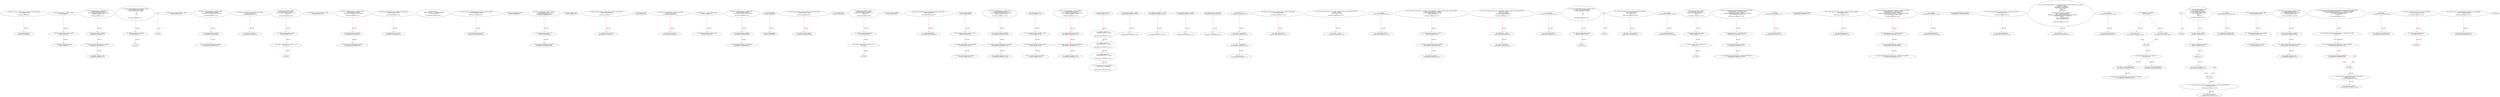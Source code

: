digraph  {
13 [label="2_ function my_func_unchk35(address payable dst) public payable{\n        dst.send(msg.value);\n    }\n13-function_definition-3-5", method="my_func_unchk35(address payable dst)", type_label=function_definition];
22 [label="3_ dst.send(msg.value);\n22-expression_statement-4-4", method="my_func_unchk35(address payable dst)", type_label=expression_statement];
37 [label="6_ bool public payedOut_unchk44 = false;\n37-new_variable-7-7", method="", type_label=new_variable];
44 [label="7_ address payable public winner_unchk44;\n44-new_variable-8-8", method="", type_label=new_variable];
49 [label="8_ uint public winAmount_unchk44;\n49-new_variable-9-9", method="", type_label=new_variable];
54 [label="9_ function sendToWinner_unchk44() public {\n        require(!payedOut_unchk44);\n        winner_unchk44.send(winAmount_unchk44);\n        payedOut_unchk44 = true;\n    }\n54-function_definition-10-14", method="sendToWinner_unchk44()", type_label=function_definition];
58 [label="10_ require(!payedOut_unchk44);\n58-expression_statement-11-11", method="sendToWinner_unchk44()", type_label=expression_statement];
64 [label="11_ winner_unchk44.send(winAmount_unchk44);\n64-expression_statement-12-12", method="sendToWinner_unchk44()", type_label=expression_statement];
71 [label="12_ payedOut_unchk44 = true;\n71-expression_statement-13-13", method="sendToWinner_unchk44()", type_label=expression_statement];
82 [label="15_ function UncheckedExternalCall_unchk40 () public\n{  address payable addr_unchk40;\n   if (! addr_unchk40.send (2 ether))  \n      { \n      }\n	else\n      { \n      }\n}\n82-function_definition-16-24", method="UncheckedExternalCall_unchk40()", type_label=function_definition];
86 [label="16_ address payable addr_unchk40;\n86-new_variable-17-17", method="UncheckedExternalCall_unchk40()", type_label=new_variable];
91 [label="17_ if\n91-if-18-23", method="UncheckedExternalCall_unchk40()", type_label=if];
1355 [label="17_ end_if", method="UncheckedExternalCall_unchk40()", type_label=end_if];
104 [label="25_ bool public payedOut_unchk33 = false;\n104-new_variable-26-26", method="", type_label=new_variable];
111 [label="26_ function withdrawLeftOver_unchk33() public {\n        require(payedOut_unchk33);\n        msg.sender.send(address(this).balance);\n    }\n111-function_definition-27-30", method="withdrawLeftOver_unchk33()", type_label=function_definition];
115 [label="27_ require(payedOut_unchk33);\n115-expression_statement-28-28", method="withdrawLeftOver_unchk33()", type_label=expression_statement];
120 [label="28_ msg.sender.send(address(this).balance);\n120-expression_statement-29-29", method="withdrawLeftOver_unchk33()", type_label=expression_statement];
139 [label="31_ function bug_unchk27(address payable addr) public\n      {addr.send (42 ether); }\n139-function_definition-32-33", method="bug_unchk27(address payable addr)", type_label=function_definition];
147 [label="32_ addr.send (42 ether);\n147-expression_statement-33-33", method="bug_unchk27(address payable addr)", type_label=expression_statement];
161 [label="34_ function bug_unchk31() public{\naddress payable addr_unchk31;\nif (!addr_unchk31.send (10 ether) || 1==1)\n	{revert();}\n}\n161-function_definition-35-39", method="bug_unchk31()", type_label=function_definition];
165 [label="35_ address payable addr_unchk31;\n165-new_variable-36-36", method="bug_unchk31()", type_label=new_variable];
170 [label="36_ if_!addr_unchk31.send (10 ether) || 1==1\n170-if-37-38", method="bug_unchk31()", type_label=if];
1434 [label="36_ end_if", method="bug_unchk31()", type_label=end_if];
196 [label="40_ bool public payedOut_unchk45 = false;\n196-new_variable-41-41", method="", type_label=new_variable];
203 [label="41_ function withdrawLeftOver_unchk45() public {\n        require(payedOut_unchk45);\n        msg.sender.send(address(this).balance);\n    }\n203-function_definition-42-45", method="withdrawLeftOver_unchk45()", type_label=function_definition];
207 [label="42_ require(payedOut_unchk45);\n207-expression_statement-43-43", method="withdrawLeftOver_unchk45()", type_label=expression_statement];
212 [label="43_ msg.sender.send(address(this).balance);\n212-expression_statement-44-44", method="withdrawLeftOver_unchk45()", type_label=expression_statement];
235 [label="46_ function callnotchecked_unchk13(address callee) public {\n    callee.call.value(1 ether);\n  }\n235-function_definition-47-49", method="callnotchecked_unchk13(address callee)", type_label=function_definition];
243 [label="47_ callee.call.value(1 ether);\n243-expression_statement-48-48", method="callnotchecked_unchk13(address callee)", type_label=expression_statement];
272 [label="58_ struct Guess {\n        mapping (address => PaidStatus) players;\n        uint guesses_number;\n    }\n272-expression_statement-59-62", method="Guess()", type_label=expression_statement];
285 [label="62_ function my_func_uncheck48(address payable dst) public payable{\n        dst.call.value(msg.value)(\"\");\n    }\n285-function_definition-63-65", method="my_func_uncheck48(address payable dst)", type_label=function_definition];
294 [label="63_ dst.call.value(msg.value)(\"\");\n294-expression_statement-64-64", method="my_func_uncheck48(address payable dst)", type_label=expression_statement];
309 [label="65_ address payable public owner;\n309-new_variable-66-66", method="", type_label=new_variable];
314 [label="66_ function withdrawBal_unchk17 () public{\n	uint64 Balances_unchk17 = 0;\n	msg.sender.send(Balances_unchk17);}\n314-function_definition-67-69", method="withdrawBal_unchk17()", type_label=function_definition];
318 [label="67_ uint64 Balances_unchk17 = 0;\n318-new_variable-68-68", method="withdrawBal_unchk17()", type_label=new_variable];
324 [label="68_ msg.sender.send(Balances_unchk17);\n324-expression_statement-69-69", method="withdrawBal_unchk17()", type_label=expression_statement];
333 [label="69_ address public oracle;\n333-new_variable-70-70", method="", type_label=new_variable];
338 [label="70_ function callnotchecked_unchk37(address payable callee) public {\n    callee.call.value(1 ether);\n  }\n338-function_definition-71-73", method="callnotchecked_unchk37(address payable callee)", type_label=function_definition];
346 [label="71_ callee.call.value(1 ether);\n346-expression_statement-72-72", method="callnotchecked_unchk37(address payable callee)", type_label=expression_statement];
356 [label="73_ State public state;\n356-new_variable-74-74", method="", type_label=new_variable];
362 [label="74_ function bug_unchk3(address payable addr) public\n      {addr.send (42 ether); }\n362-function_definition-75-76", method="bug_unchk3(address payable addr)", type_label=function_definition];
370 [label="75_ addr.send (42 ether);\n370-expression_statement-76-76", method="bug_unchk3(address payable addr)", type_label=expression_statement];
378 [label="76_ mapping (uint => Guess) public guesses;\n378-new_variable-77-77", method="", type_label=new_variable];
386 [label="77_ bool public payedOut_unchk9 = false;\n386-new_variable-78-78", method="", type_label=new_variable];
393 [label="78_ function withdrawLeftOver_unchk9() public {\n        require(payedOut_unchk9);\n        msg.sender.send(address(this).balance);\n    }\n393-function_definition-79-82", method="withdrawLeftOver_unchk9()", type_label=function_definition];
397 [label="79_ require(payedOut_unchk9);\n397-expression_statement-80-80", method="withdrawLeftOver_unchk9()", type_label=expression_statement];
402 [label="80_ msg.sender.send(address(this).balance);\n402-expression_statement-81-81", method="withdrawLeftOver_unchk9()", type_label=expression_statement];
415 [label="82_ uint256 public bet;\n415-new_variable-83-83", method="", type_label=new_variable];
420 [label="83_ uint256 splitJackpot;\n420-new_variable-84-84", method="", type_label=new_variable];
424 [label="84_ function callnotchecked_unchk25(address payable callee) public {\n    callee.call.value(1 ether);\n  }\n424-function_definition-85-87", method="callnotchecked_unchk25(address payable callee)", type_label=function_definition];
432 [label="85_ callee.call.value(1 ether);\n432-expression_statement-86-86", method="callnotchecked_unchk25(address payable callee)", type_label=expression_statement];
442 [label="87_ uint public result;\n442-new_variable-88-88", method="", type_label=new_variable];
447 [label="88_ function bug_unchk19() public{\naddress payable addr_unchk19;\nif (!addr_unchk19.send (10 ether) || 1==1)\n	{revert();}\n}\n447-function_definition-89-93", method="bug_unchk19()", type_label=function_definition];
451 [label="89_ address payable addr_unchk19;\n451-new_variable-90-90", method="bug_unchk19()", type_label=new_variable];
456 [label="90_ if_!addr_unchk19.send (10 ether) || 1==1\n456-if-91-92", method="bug_unchk19()", type_label=if];
1720 [label="90_ end_if", method="bug_unchk19()", type_label=end_if];
472 [label="93_ uint256 public initialPrice;\n472-new_variable-94-94", method="", type_label=new_variable];
477 [label="94_ function unhandledsend_unchk26(address payable callee) public {\n    callee.send(5 ether);\n  }\n477-function_definition-95-97", method="unhandledsend_unchk26(address payable callee)", type_label=function_definition];
485 [label="95_ callee.send(5 ether);\n485-expression_statement-96-96", method="unhandledsend_unchk26(address payable callee)", type_label=expression_statement];
493 [label="97_ uint256 public finalPrice;\n493-new_variable-98-98", method="", type_label=new_variable];
498 [label="98_ bool public payedOut_unchk20 = false;\n498-new_variable-99-99", method="", type_label=new_variable];
505 [label="99_ address payable public winner_unchk20;\n505-new_variable-100-100", method="", type_label=new_variable];
510 [label="100_ uint public winAmount_unchk20;\n510-new_variable-101-101", method="", type_label=new_variable];
515 [label="101_ function sendToWinner_unchk20() public {\n        require(!payedOut_unchk20);\n        winner_unchk20.send(winAmount_unchk20);\n        payedOut_unchk20 = true;\n    }\n515-function_definition-102-106", method="sendToWinner_unchk20()", type_label=function_definition];
519 [label="102_ require(!payedOut_unchk20);\n519-expression_statement-103-103", method="sendToWinner_unchk20()", type_label=expression_statement];
525 [label="103_ winner_unchk20.send(winAmount_unchk20);\n525-expression_statement-104-104", method="sendToWinner_unchk20()", type_label=expression_statement];
532 [label="104_ payedOut_unchk20 = true;\n532-expression_statement-105-105", method="sendToWinner_unchk20()", type_label=expression_statement];
537 [label="106_ uint constant UP = 1;\n537-new_variable-107-107", method="", type_label=new_variable];
542 [label="107_ bool public payedOut_unchk32 = false;\n542-new_variable-108-108", method="", type_label=new_variable];
549 [label="108_ address payable public winner_unchk32;\n549-new_variable-109-109", method="", type_label=new_variable];
554 [label="109_ uint public winAmount_unchk32;\n554-new_variable-110-110", method="", type_label=new_variable];
559 [label="110_ function sendToWinner_unchk32() public {\n        require(!payedOut_unchk32);\n        winner_unchk32.send(winAmount_unchk32);\n        payedOut_unchk32 = true;\n    }\n559-function_definition-111-115", method="sendToWinner_unchk32()", type_label=function_definition];
563 [label="111_ require(!payedOut_unchk32);\n563-expression_statement-112-112", method="sendToWinner_unchk32()", type_label=expression_statement];
569 [label="112_ winner_unchk32.send(winAmount_unchk32);\n569-expression_statement-113-113", method="sendToWinner_unchk32()", type_label=expression_statement];
576 [label="113_ payedOut_unchk32 = true;\n576-expression_statement-114-114", method="sendToWinner_unchk32()", type_label=expression_statement];
581 [label="115_ uint constant DOWN = 0;\n581-new_variable-116-116", method="", type_label=new_variable];
586 [label="116_ modifier byPlayer(){\n        require(msg.sender != oracle);\n        _;\n    }\n586-expression_statement-117-120", method="", type_label=expression_statement];
589 [label="117_ require(msg.sender != oracle);\n589-expression_statement-118-118", method="", type_label=expression_statement];
598 [label="118_ _;\n598-expression_statement-119-119", method="", type_label=expression_statement];
600 [label="120_ modifier byOwner(){\n        require(msg.sender == owner);\n        _;\n    }\n600-expression_statement-121-124", method="", type_label=expression_statement];
603 [label="121_ require(msg.sender == owner);\n603-expression_statement-122-122", method="", type_label=expression_statement];
612 [label="122_ _;\n612-expression_statement-123-123", method="", type_label=expression_statement];
614 [label="124_ modifier byOracle(){\n        require(msg.sender == oracle);\n        _;\n    }\n614-expression_statement-125-128", method="", type_label=expression_statement];
617 [label="125_ require(msg.sender == oracle);\n617-expression_statement-126-126", method="", type_label=expression_statement];
626 [label="126_ _;\n626-expression_statement-127-127", method="", type_label=expression_statement];
628 [label="128_ modifier inState(State expected) {\n        require(state == expected);\n        _;\n    }\n628-expression_statement-129-132", method="", type_label=expression_statement];
636 [label="129_ require(state == expected);\n636-expression_statement-130-130", method="", type_label=expression_statement];
643 [label="130_ _;\n643-expression_statement-131-131", method="", type_label=expression_statement];
651 [label="133_ require(_bet > 0);\n651-expression_statement-134-134", method="", type_label=expression_statement];
658 [label="134_ owner = msg.sender;\n658-expression_statement-135-135", method="", type_label=expression_statement];
664 [label="135_ state = State.SETUP;\n664-expression_statement-136-136", method="", type_label=expression_statement];
670 [label="136_ bet = _bet;\n670-expression_statement-137-137", method="", type_label=expression_statement];
678 [label="139_ function unhandledsend_unchk38(address payable callee) public {\n    callee.send(5 ether);\n  }\n678-function_definition-140-142", method="unhandledsend_unchk38(address payable callee)", type_label=function_definition];
686 [label="140_ callee.send(5 ether);\n686-expression_statement-141-141", method="unhandledsend_unchk38(address payable callee)", type_label=expression_statement];
694 [label="142_ function setOracle(address _oracle) public payable byOwner inState(State.SETUP) {\n        oracle = _oracle;\n        emit OracleSet(oracle);\n    }\n694-function_definition-143-146", method="setOracle(address _oracle)", type_label=function_definition];
702 [label="142_ byOwner\n702-expression_statement-143-143", method="setOracle(address _oracle)", type_label=expression_statement];
704 [label="142_ inState(State.SETUP)\n704-expression_statement-143-143", method="setOracle(address _oracle)", type_label=expression_statement];
711 [label="143_ oracle = _oracle;\n711-expression_statement-144-144", method="setOracle(address _oracle)", type_label=expression_statement];
719 [label="146_ function cash_unchk46(uint roundIndex, uint subpotIndex, address payable winner_unchk46) public{\n        uint64 subpot_unchk46 = 3 ether;\n        winner_unchk46.send(subpot_unchk46);   \n        subpot_unchk46= 0;\n}\n719-function_definition-147-151", method="cash_unchk46(uint roundIndex,uint subpotIndex,address payable winner_unchk46)", type_label=function_definition];
735 [label="147_ uint64 subpot_unchk46 = 3 ether;\n735-new_variable-148-148", method="cash_unchk46(uint roundIndex,uint subpotIndex,address payable winner_unchk46)", type_label=new_variable];
742 [label="148_ winner_unchk46.send(subpot_unchk46);\n742-expression_statement-149-149", method="cash_unchk46(uint roundIndex,uint subpotIndex,address payable winner_unchk46)", type_label=expression_statement];
749 [label="149_ subpot_unchk46= 0;\n749-expression_statement-150-150", method="cash_unchk46(uint roundIndex,uint subpotIndex,address payable winner_unchk46)", type_label=expression_statement];
753 [label="151_ function setInitialPrice(uint256 _value) public payable byOracle inState(State.SETUP) {\n        initialPrice = _value;\n        state = State.OPEN;\n        emit GameOpened(initialPrice);\n    }\n753-function_definition-152-156", method="setInitialPrice(uint256 _value)", type_label=function_definition];
761 [label="151_ byOracle\n761-expression_statement-152-152", method="setInitialPrice(uint256 _value)", type_label=expression_statement];
763 [label="151_ inState(State.SETUP)\n763-expression_statement-152-152", method="setInitialPrice(uint256 _value)", type_label=expression_statement];
770 [label="152_ initialPrice = _value;\n770-expression_statement-153-153", method="setInitialPrice(uint256 _value)", type_label=expression_statement];
774 [label="153_ state = State.OPEN;\n774-expression_statement-154-154", method="setInitialPrice(uint256 _value)", type_label=expression_statement];
784 [label="156_ function UncheckedExternalCall_unchk4 () public\n{  address payable addr_unchk4;\n   if (! addr_unchk4.send (42 ether))  \n      { \n      }\n	else\n      { \n      }\n}\n784-function_definition-157-165", method="UncheckedExternalCall_unchk4()", type_label=function_definition];
788 [label="157_ address payable addr_unchk4;\n788-new_variable-158-158", method="UncheckedExternalCall_unchk4()", type_label=new_variable];
793 [label="158_ if\n793-if-159-164", method="UncheckedExternalCall_unchk4()", type_label=if];
2057 [label="158_ end_if", method="UncheckedExternalCall_unchk4()", type_label=end_if];
804 [label="165_ function closeGame() public byOwner inState(State.OPEN){\n        state = State.CLOSED;\n        emit GameClosed();\n    }\n804-function_definition-166-169", method="closeGame()", type_label=function_definition];
807 [label="165_ byOwner\n807-expression_statement-166-166", method="closeGame()", type_label=expression_statement];
809 [label="165_ inState(State.OPEN)\n809-expression_statement-166-166", method="closeGame()", type_label=expression_statement];
816 [label="166_ state = State.CLOSED;\n816-expression_statement-167-167", method="closeGame()", type_label=expression_statement];
824 [label="169_ function bug_unchk7() public{\naddress payable addr_unchk7;\nif (!addr_unchk7.send (10 ether) || 1==1)\n	{revert();}\n}\n824-function_definition-170-174", method="bug_unchk7()", type_label=function_definition];
828 [label="170_ address payable addr_unchk7;\n828-new_variable-171-171", method="bug_unchk7()", type_label=new_variable];
833 [label="171_ if_!addr_unchk7.send (10 ether) || 1==1\n833-if-172-173", method="bug_unchk7()", type_label=if];
2097 [label="171_ end_if", method="bug_unchk7()", type_label=end_if];
849 [label="174_ function betUp() public payable byPlayer inState(State.OPEN){\n        require(msg.value == (bet*0.001 ether));\n        guesses[UP].guesses_number++;\n        guesses[UP].players[msg.sender] = PaidStatus.NOT_PAID;\n        emit PlayerBet(msg.sender, UP);\n    }\n849-function_definition-175-180", method="betUp()", type_label=function_definition];
853 [label="174_ byPlayer\n853-expression_statement-175-175", method="betUp()", type_label=expression_statement];
855 [label="174_ inState(State.OPEN)\n855-expression_statement-175-175", method="betUp()", type_label=expression_statement];
862 [label="175_ require(msg.value == (bet*0.001 ether));\n862-expression_statement-176-176", method="betUp()", type_label=expression_statement];
875 [label="176_ guesses[UP].guesses_number++;\n875-expression_statement-177-177", method="betUp()", type_label=expression_statement];
876 [label="176_ guesses[UP].guesses_number++\n876-expression_statement-177-177", method="betUp()", type_label=expression_statement];
882 [label="177_ guesses[UP].players[msg.sender] = PaidStatus.NOT_PAID;\n882-expression_statement-178-178", method="betUp()", type_label=expression_statement];
904 [label="180_ function my_func_unchk23(address payable dst) public payable{\n        dst.send(msg.value);\n    }\n904-function_definition-181-183", method="my_func_unchk23(address payable dst)", type_label=function_definition];
913 [label="181_ dst.send(msg.value);\n913-expression_statement-182-182", method="my_func_unchk23(address payable dst)", type_label=expression_statement];
922 [label="183_ function betDown() public payable byPlayer inState(State.OPEN){\n        require(msg.value == (bet*0.001 ether));\n        guesses[DOWN].guesses_number++;\n        guesses[DOWN].players[msg.sender] = PaidStatus.NOT_PAID;\n        emit PlayerBet(msg.sender, DOWN);\n    }\n922-function_definition-184-189", method="betDown()", type_label=function_definition];
926 [label="183_ byPlayer\n926-expression_statement-184-184", method="betDown()", type_label=expression_statement];
928 [label="183_ inState(State.OPEN)\n928-expression_statement-184-184", method="betDown()", type_label=expression_statement];
935 [label="184_ require(msg.value == (bet*0.001 ether));\n935-expression_statement-185-185", method="betDown()", type_label=expression_statement];
948 [label="185_ guesses[DOWN].guesses_number++;\n948-expression_statement-186-186", method="betDown()", type_label=expression_statement];
949 [label="185_ guesses[DOWN].guesses_number++\n949-expression_statement-186-186", method="betDown()", type_label=expression_statement];
955 [label="186_ guesses[DOWN].players[msg.sender] = PaidStatus.NOT_PAID;\n955-expression_statement-187-187", method="betDown()", type_label=expression_statement];
977 [label="189_ function unhandledsend_unchk14(address payable callee) public {\n    callee.send(5 ether);\n  }\n977-function_definition-190-192", method="unhandledsend_unchk14(address payable callee)", type_label=function_definition];
985 [label="190_ callee.send(5 ether);\n985-expression_statement-191-191", method="unhandledsend_unchk14(address payable callee)", type_label=expression_statement];
993 [label="192_ function setFinalPrice(uint256 _value) public payable byOracle inState(State.CLOSED) {\n        finalPrice = _value;\n        emit FinalPriceSet(finalPrice);\n        if(finalPrice > initialPrice){\n            result = UP;\n        }else{\n            result = DOWN;\n        }\n        if(guesses[result].guesses_number > 0){\n            state = State.PLAYERS_WIN;\n            splitJackpot = getBalance()/guesses[result].guesses_number;\n            emit PlayersWin(result, splitJackpot);\n        }else{\n            state = State.OWNER_WIN;\n            emit OwnerWins(owner);\n        }\n    }\n993-function_definition-193-209", method="setFinalPrice(uint256 _value)", type_label=function_definition];
1001 [label="192_ byOracle\n1001-expression_statement-193-193", method="setFinalPrice(uint256 _value)", type_label=expression_statement];
1003 [label="192_ inState(State.CLOSED)\n1003-expression_statement-193-193", method="setFinalPrice(uint256 _value)", type_label=expression_statement];
1010 [label="193_ finalPrice = _value;\n1010-expression_statement-194-194", method="setFinalPrice(uint256 _value)", type_label=expression_statement];
1018 [label="195_ if_finalPrice > initialPrice\n1018-if-196-200", method="setFinalPrice(uint256 _value)", type_label=if];
2282 [label="195_ end_if", method="setFinalPrice(uint256 _value)", type_label=end_if];
1023 [label="196_ result = UP;\n1023-expression_statement-197-197", method="setFinalPrice(uint256 _value)", type_label=expression_statement];
1028 [label="198_ result = DOWN;\n1028-expression_statement-199-199", method="setFinalPrice(uint256 _value)", type_label=expression_statement];
1032 [label="200_ if_guesses[result].guesses_number > 0\n1032-if-201-208", method="setFinalPrice(uint256 _value)", type_label=if];
2296 [label="200_ end_if", method="setFinalPrice(uint256 _value)", type_label=end_if];
1041 [label="201_ state = State.PLAYERS_WIN;\n1041-expression_statement-202-202", method="setFinalPrice(uint256 _value)", type_label=expression_statement];
1047 [label="202_ splitJackpot = getBalance()/guesses[result].guesses_number;\n1047-expression_statement-203-203", method="setFinalPrice(uint256 _value)", type_label=expression_statement];
1065 [label="205_ state = State.OWNER_WIN;\n1065-expression_statement-206-206", method="setFinalPrice(uint256 _value)", type_label=expression_statement];
1075 [label="209_ function bug_unchk30() public{\nuint receivers_unchk30;\naddress payable addr_unchk30;\nif (!addr_unchk30.send(42 ether))\n	{receivers_unchk30 +=1;}\nelse\n	{revert();}\n}\n1075-function_definition-210-217", method="bug_unchk30()", type_label=function_definition];
1079 [label="210_ uint receivers_unchk30;\n1079-new_variable-211-211", method="bug_unchk30()", type_label=new_variable];
1084 [label="211_ address payable addr_unchk30;\n1084-new_variable-212-212", method="bug_unchk30()", type_label=new_variable];
1089 [label="212_ if\n1089-if-213-216", method="bug_unchk30()", type_label=if];
2353 [label="212_ end_if", method="bug_unchk30()", type_label=end_if];
1099 [label="213_ receivers_unchk30 +=1;\n1099-expression_statement-214-214", method="bug_unchk30()", type_label=expression_statement];
1106 [label="217_ function collectOwnerWinnings() public byOwner inState(State.OWNER_WIN){\n        selfdestruct(owner);\n    }\n1106-function_definition-218-220", method="collectOwnerWinnings()", type_label=function_definition];
1109 [label="217_ byOwner\n1109-expression_statement-218-218", method="collectOwnerWinnings()", type_label=expression_statement];
1111 [label="217_ inState(State.OWNER_WIN)\n1111-expression_statement-218-218", method="collectOwnerWinnings()", type_label=expression_statement];
1118 [label="218_ selfdestruct(owner);\n1118-expression_statement-219-219", method="collectOwnerWinnings()", type_label=expression_statement];
1123 [label="220_ bool public payedOut_unchk8 = false;\n1123-new_variable-221-221", method="", type_label=new_variable];
1130 [label="221_ address payable public winner_unchk8;\n1130-new_variable-222-222", method="", type_label=new_variable];
1135 [label="222_ uint public winAmount_unchk8;\n1135-new_variable-223-223", method="", type_label=new_variable];
1140 [label="223_ function sendToWinner_unchk8() public {\n        require(!payedOut_unchk8);\n        winner_unchk8.send(winAmount_unchk8);\n        payedOut_unchk8 = true;\n    }\n1140-function_definition-224-228", method="sendToWinner_unchk8()", type_label=function_definition];
1144 [label="224_ require(!payedOut_unchk8);\n1144-expression_statement-225-225", method="sendToWinner_unchk8()", type_label=expression_statement];
1150 [label="225_ winner_unchk8.send(winAmount_unchk8);\n1150-expression_statement-226-226", method="sendToWinner_unchk8()", type_label=expression_statement];
1157 [label="226_ payedOut_unchk8 = true;\n1157-expression_statement-227-227", method="sendToWinner_unchk8()", type_label=expression_statement];
1162 [label="228_ function collectPlayerWinnings() public byPlayer inState(State.PLAYERS_WIN){\n        if(guesses[result].players[msg.sender] == PaidStatus.NOT_PAID){\n            guesses[result].players[msg.sender] = PaidStatus.PAID;\n            msg.sender.transfer(splitJackpot);\n        } else revert();\n    }\n1162-function_definition-229-234", method="collectPlayerWinnings()", type_label=function_definition];
1165 [label="228_ byPlayer\n1165-expression_statement-229-229", method="collectPlayerWinnings()", type_label=expression_statement];
1167 [label="228_ inState(State.PLAYERS_WIN)\n1167-expression_statement-229-229", method="collectPlayerWinnings()", type_label=expression_statement];
1174 [label="229_ if_guesses[result].players[msg.sender] == PaidStatus.NOT_PAID\n1174-if-230-233", method="collectPlayerWinnings()", type_label=if];
2438 [label="229_ end_if", method="collectPlayerWinnings()", type_label=end_if];
1189 [label="230_ guesses[result].players[msg.sender] = PaidStatus.PAID;\n1189-expression_statement-231-231", method="collectPlayerWinnings()", type_label=expression_statement];
1203 [label="231_ msg.sender.transfer(splitJackpot);\n1203-expression_statement-232-232", method="collectPlayerWinnings()", type_label=expression_statement];
1214 [label="234_ function bug_unchk39(address payable addr) public\n      {addr.send (4 ether); }\n1214-function_definition-235-236", method="bug_unchk39(address payable addr)", type_label=function_definition];
1222 [label="235_ addr.send (4 ether);\n1222-expression_statement-236-236", method="bug_unchk39(address payable addr)", type_label=expression_statement];
1230 [label="236_ function getBalance() private view returns (uint256){\n        return address(this).balance;\n    }\n1230-function_definition-237-239", method="getBalance()", type_label=function_definition];
1239 [label="237_ return address(this).balance;\n1239-return-238-238", method="getBalance()", type_label=return];
1245 [label="239_ function my_func_uncheck36(address payable dst) public payable{\n        dst.call.value(msg.value)(\"\");\n    }\n1245-function_definition-240-242", method="my_func_uncheck36(address payable dst)", type_label=function_definition];
1254 [label="240_ dst.call.value(msg.value)(\"\");\n1254-expression_statement-241-241", method="my_func_uncheck36(address payable dst)", type_label=expression_statement];
1 [label="0_ start_node", method="", type_label=start];
2 [label="0_ exit_node", method="", type_label=exit];
101;
803;
1071;
1104;
1213;
13 -> 22  [color=red, controlflow_type=next_line, edge_type=CFG_edge, key=0, label=next_line];
37 -> 44  [color=red, controlflow_type=next_line, edge_type=CFG_edge, key=0, label=next_line];
44 -> 49  [color=red, controlflow_type=next_line, edge_type=CFG_edge, key=0, label=next_line];
54 -> 58  [color=red, controlflow_type=next_line, edge_type=CFG_edge, key=0, label=next_line];
58 -> 64  [color=red, controlflow_type=next_line, edge_type=CFG_edge, key=0, label=next_line];
64 -> 71  [color=red, controlflow_type=next_line, edge_type=CFG_edge, key=0, label=next_line];
82 -> 86  [color=red, controlflow_type=next_line, edge_type=CFG_edge, key=0, label=next_line];
86 -> 91  [color=red, controlflow_type=next_line, edge_type=CFG_edge, key=0, label=next_line];
111 -> 115  [color=red, controlflow_type=next_line, edge_type=CFG_edge, key=0, label=next_line];
115 -> 120  [color=red, controlflow_type=next_line, edge_type=CFG_edge, key=0, label=next_line];
139 -> 147  [color=red, controlflow_type=next_line, edge_type=CFG_edge, key=0, label=next_line];
161 -> 165  [color=red, controlflow_type=next_line, edge_type=CFG_edge, key=0, label=next_line];
165 -> 170  [color=red, controlflow_type=next_line, edge_type=CFG_edge, key=0, label=next_line];
170 -> 1434  [color=red, controlflow_type=neg_next, edge_type=CFG_edge, key=0, label=neg_next];
203 -> 207  [color=red, controlflow_type=next_line, edge_type=CFG_edge, key=0, label=next_line];
207 -> 212  [color=red, controlflow_type=next_line, edge_type=CFG_edge, key=0, label=next_line];
235 -> 243  [color=red, controlflow_type=next_line, edge_type=CFG_edge, key=0, label=next_line];
285 -> 294  [color=red, controlflow_type=next_line, edge_type=CFG_edge, key=0, label=next_line];
314 -> 318  [color=red, controlflow_type=next_line, edge_type=CFG_edge, key=0, label=next_line];
318 -> 324  [color=red, controlflow_type=next_line, edge_type=CFG_edge, key=0, label=next_line];
338 -> 346  [color=red, controlflow_type=next_line, edge_type=CFG_edge, key=0, label=next_line];
362 -> 370  [color=red, controlflow_type=next_line, edge_type=CFG_edge, key=0, label=next_line];
378 -> 386  [color=red, controlflow_type=next_line, edge_type=CFG_edge, key=0, label=next_line];
393 -> 397  [color=red, controlflow_type=next_line, edge_type=CFG_edge, key=0, label=next_line];
397 -> 402  [color=red, controlflow_type=next_line, edge_type=CFG_edge, key=0, label=next_line];
415 -> 420  [color=red, controlflow_type=next_line, edge_type=CFG_edge, key=0, label=next_line];
424 -> 432  [color=red, controlflow_type=next_line, edge_type=CFG_edge, key=0, label=next_line];
447 -> 451  [color=red, controlflow_type=next_line, edge_type=CFG_edge, key=0, label=next_line];
451 -> 456  [color=red, controlflow_type=next_line, edge_type=CFG_edge, key=0, label=next_line];
456 -> 1720  [color=red, controlflow_type=neg_next, edge_type=CFG_edge, key=0, label=neg_next];
477 -> 485  [color=red, controlflow_type=next_line, edge_type=CFG_edge, key=0, label=next_line];
493 -> 498  [color=red, controlflow_type=next_line, edge_type=CFG_edge, key=0, label=next_line];
498 -> 505  [color=red, controlflow_type=next_line, edge_type=CFG_edge, key=0, label=next_line];
505 -> 510  [color=red, controlflow_type=next_line, edge_type=CFG_edge, key=0, label=next_line];
515 -> 519  [color=red, controlflow_type=next_line, edge_type=CFG_edge, key=0, label=next_line];
519 -> 525  [color=red, controlflow_type=next_line, edge_type=CFG_edge, key=0, label=next_line];
525 -> 532  [color=red, controlflow_type=next_line, edge_type=CFG_edge, key=0, label=next_line];
537 -> 542  [color=red, controlflow_type=next_line, edge_type=CFG_edge, key=0, label=next_line];
542 -> 549  [color=red, controlflow_type=next_line, edge_type=CFG_edge, key=0, label=next_line];
549 -> 554  [color=red, controlflow_type=next_line, edge_type=CFG_edge, key=0, label=next_line];
559 -> 563  [color=red, controlflow_type=next_line, edge_type=CFG_edge, key=0, label=next_line];
563 -> 569  [color=red, controlflow_type=next_line, edge_type=CFG_edge, key=0, label=next_line];
569 -> 576  [color=red, controlflow_type=next_line, edge_type=CFG_edge, key=0, label=next_line];
581 -> 586  [color=red, controlflow_type=next_line, edge_type=CFG_edge, key=0, label=next_line];
586 -> 600  [color=red, controlflow_type=next_line, edge_type=CFG_edge, key=0, label=next_line];
589 -> 598  [color=red, controlflow_type=next_line, edge_type=CFG_edge, key=0, label=next_line];
600 -> 614  [color=red, controlflow_type=next_line, edge_type=CFG_edge, key=0, label=next_line];
603 -> 612  [color=red, controlflow_type=next_line, edge_type=CFG_edge, key=0, label=next_line];
614 -> 628  [color=red, controlflow_type=next_line, edge_type=CFG_edge, key=0, label=next_line];
617 -> 626  [color=red, controlflow_type=next_line, edge_type=CFG_edge, key=0, label=next_line];
636 -> 643  [color=red, controlflow_type=next_line, edge_type=CFG_edge, key=0, label=next_line];
651 -> 658  [color=red, controlflow_type=next_line, edge_type=CFG_edge, key=0, label=next_line];
658 -> 664  [color=red, controlflow_type=next_line, edge_type=CFG_edge, key=0, label=next_line];
664 -> 670  [color=red, controlflow_type=next_line, edge_type=CFG_edge, key=0, label=next_line];
678 -> 686  [color=red, controlflow_type=next_line, edge_type=CFG_edge, key=0, label=next_line];
694 -> 711  [color=red, controlflow_type=next_line, edge_type=CFG_edge, key=0, label=next_line];
702 -> 704  [color=red, controlflow_type=next_line, edge_type=CFG_edge, key=0, label=next_line];
719 -> 735  [color=red, controlflow_type=next_line, edge_type=CFG_edge, key=0, label=next_line];
735 -> 742  [color=red, controlflow_type=next_line, edge_type=CFG_edge, key=0, label=next_line];
742 -> 749  [color=red, controlflow_type=next_line, edge_type=CFG_edge, key=0, label=next_line];
753 -> 770  [color=red, controlflow_type=next_line, edge_type=CFG_edge, key=0, label=next_line];
761 -> 763  [color=red, controlflow_type=next_line, edge_type=CFG_edge, key=0, label=next_line];
770 -> 774  [color=red, controlflow_type=next_line, edge_type=CFG_edge, key=0, label=next_line];
784 -> 788  [color=red, controlflow_type=next_line, edge_type=CFG_edge, key=0, label=next_line];
788 -> 793  [color=red, controlflow_type=next_line, edge_type=CFG_edge, key=0, label=next_line];
804 -> 816  [color=red, controlflow_type=next_line, edge_type=CFG_edge, key=0, label=next_line];
807 -> 809  [color=red, controlflow_type=next_line, edge_type=CFG_edge, key=0, label=next_line];
824 -> 828  [color=red, controlflow_type=next_line, edge_type=CFG_edge, key=0, label=next_line];
828 -> 833  [color=red, controlflow_type=next_line, edge_type=CFG_edge, key=0, label=next_line];
833 -> 2097  [color=red, controlflow_type=neg_next, edge_type=CFG_edge, key=0, label=neg_next];
849 -> 862  [color=red, controlflow_type=next_line, edge_type=CFG_edge, key=0, label=next_line];
853 -> 855  [color=red, controlflow_type=next_line, edge_type=CFG_edge, key=0, label=next_line];
862 -> 875  [color=red, controlflow_type=next_line, edge_type=CFG_edge, key=0, label=next_line];
875 -> 882  [color=red, controlflow_type=next_line, edge_type=CFG_edge, key=0, label=next_line];
904 -> 913  [color=red, controlflow_type=next_line, edge_type=CFG_edge, key=0, label=next_line];
922 -> 935  [color=red, controlflow_type=next_line, edge_type=CFG_edge, key=0, label=next_line];
926 -> 928  [color=red, controlflow_type=next_line, edge_type=CFG_edge, key=0, label=next_line];
935 -> 948  [color=red, controlflow_type=next_line, edge_type=CFG_edge, key=0, label=next_line];
948 -> 955  [color=red, controlflow_type=next_line, edge_type=CFG_edge, key=0, label=next_line];
977 -> 985  [color=red, controlflow_type=next_line, edge_type=CFG_edge, key=0, label=next_line];
993 -> 1010  [color=red, controlflow_type=next_line, edge_type=CFG_edge, key=0, label=next_line];
1001 -> 1003  [color=red, controlflow_type=next_line, edge_type=CFG_edge, key=0, label=next_line];
1018 -> 1023  [color=red, controlflow_type=pos_next, edge_type=CFG_edge, key=0, label=pos_next];
1018 -> 1028  [color=red, controlflow_type=neg_next, edge_type=CFG_edge, key=0, label=neg_next];
2282 -> 1032  [color=red, controlflow_type=next_line, edge_type=CFG_edge, key=0, label=next_line];
1023 -> 2282  [color=red, controlflow_type=end_if, edge_type=CFG_edge, key=0, label=end_if];
1028 -> 2282  [color=red, controlflow_type=end_if, edge_type=CFG_edge, key=0, label=end_if];
1032 -> 1041  [color=red, controlflow_type=pos_next, edge_type=CFG_edge, key=0, label=pos_next];
1032 -> 1065  [color=red, controlflow_type=neg_next, edge_type=CFG_edge, key=0, label=neg_next];
1041 -> 1047  [color=red, controlflow_type=next_line, edge_type=CFG_edge, key=0, label=next_line];
1075 -> 1079  [color=red, controlflow_type=next_line, edge_type=CFG_edge, key=0, label=next_line];
1079 -> 1084  [color=red, controlflow_type=next_line, edge_type=CFG_edge, key=0, label=next_line];
1084 -> 1089  [color=red, controlflow_type=next_line, edge_type=CFG_edge, key=0, label=next_line];
1089 -> 1099  [color=red, controlflow_type=pos_next, edge_type=CFG_edge, key=0, label=pos_next];
2353 -> 1106  [color=red, controlflow_type=next_line, edge_type=CFG_edge, key=0, label=next_line];
1099 -> 2353  [color=red, controlflow_type=end_if, edge_type=CFG_edge, key=0, label=end_if];
1106 -> 1118  [color=red, controlflow_type=next_line, edge_type=CFG_edge, key=0, label=next_line];
1109 -> 1111  [color=red, controlflow_type=next_line, edge_type=CFG_edge, key=0, label=next_line];
1123 -> 1130  [color=red, controlflow_type=next_line, edge_type=CFG_edge, key=0, label=next_line];
1130 -> 1135  [color=red, controlflow_type=next_line, edge_type=CFG_edge, key=0, label=next_line];
1140 -> 1144  [color=red, controlflow_type=next_line, edge_type=CFG_edge, key=0, label=next_line];
1144 -> 1150  [color=red, controlflow_type=next_line, edge_type=CFG_edge, key=0, label=next_line];
1150 -> 1157  [color=red, controlflow_type=next_line, edge_type=CFG_edge, key=0, label=next_line];
1162 -> 1174  [color=red, controlflow_type=next_line, edge_type=CFG_edge, key=0, label=next_line];
1165 -> 1167  [color=red, controlflow_type=next_line, edge_type=CFG_edge, key=0, label=next_line];
1174 -> 1189  [color=red, controlflow_type=pos_next, edge_type=CFG_edge, key=0, label=pos_next];
1174 -> 1189  [color=red, controlflow_type=neg_next, edge_type=CFG_edge, key=1, label=neg_next];
2438 -> 1214  [color=red, controlflow_type=next_line, edge_type=CFG_edge, key=0, label=next_line];
1189 -> 1203  [color=red, controlflow_type=next_line, edge_type=CFG_edge, key=0, label=next_line];
1203 -> 2438  [color=red, controlflow_type=end_if, edge_type=CFG_edge, key=0, label=end_if];
1214 -> 1222  [color=red, controlflow_type=next_line, edge_type=CFG_edge, key=0, label=next_line];
1230 -> 1239  [color=red, controlflow_type=next_line, edge_type=CFG_edge, key=0, label=next_line];
1239 -> 2  [color=red, controlflow_type=return_exit, edge_type=CFG_edge, key=0, label=return_exit];
1245 -> 1254  [color=red, controlflow_type=next_line, edge_type=CFG_edge, key=0, label=next_line];
101 -> 1355  [color=red, controlflow_type=end_if, edge_type=CFG_edge, key=0, label=end_if];
803 -> 2057  [color=red, controlflow_type=end_if, edge_type=CFG_edge, key=0, label=end_if];
1071 -> 2296  [color=red, controlflow_type=end_if, edge_type=CFG_edge, key=0, label=end_if];
1104 -> 2353  [color=red, controlflow_type=end_if, edge_type=CFG_edge, key=0, label=end_if];
1213 -> 2438  [color=red, controlflow_type=end_if, edge_type=CFG_edge, key=0, label=end_if];
}
